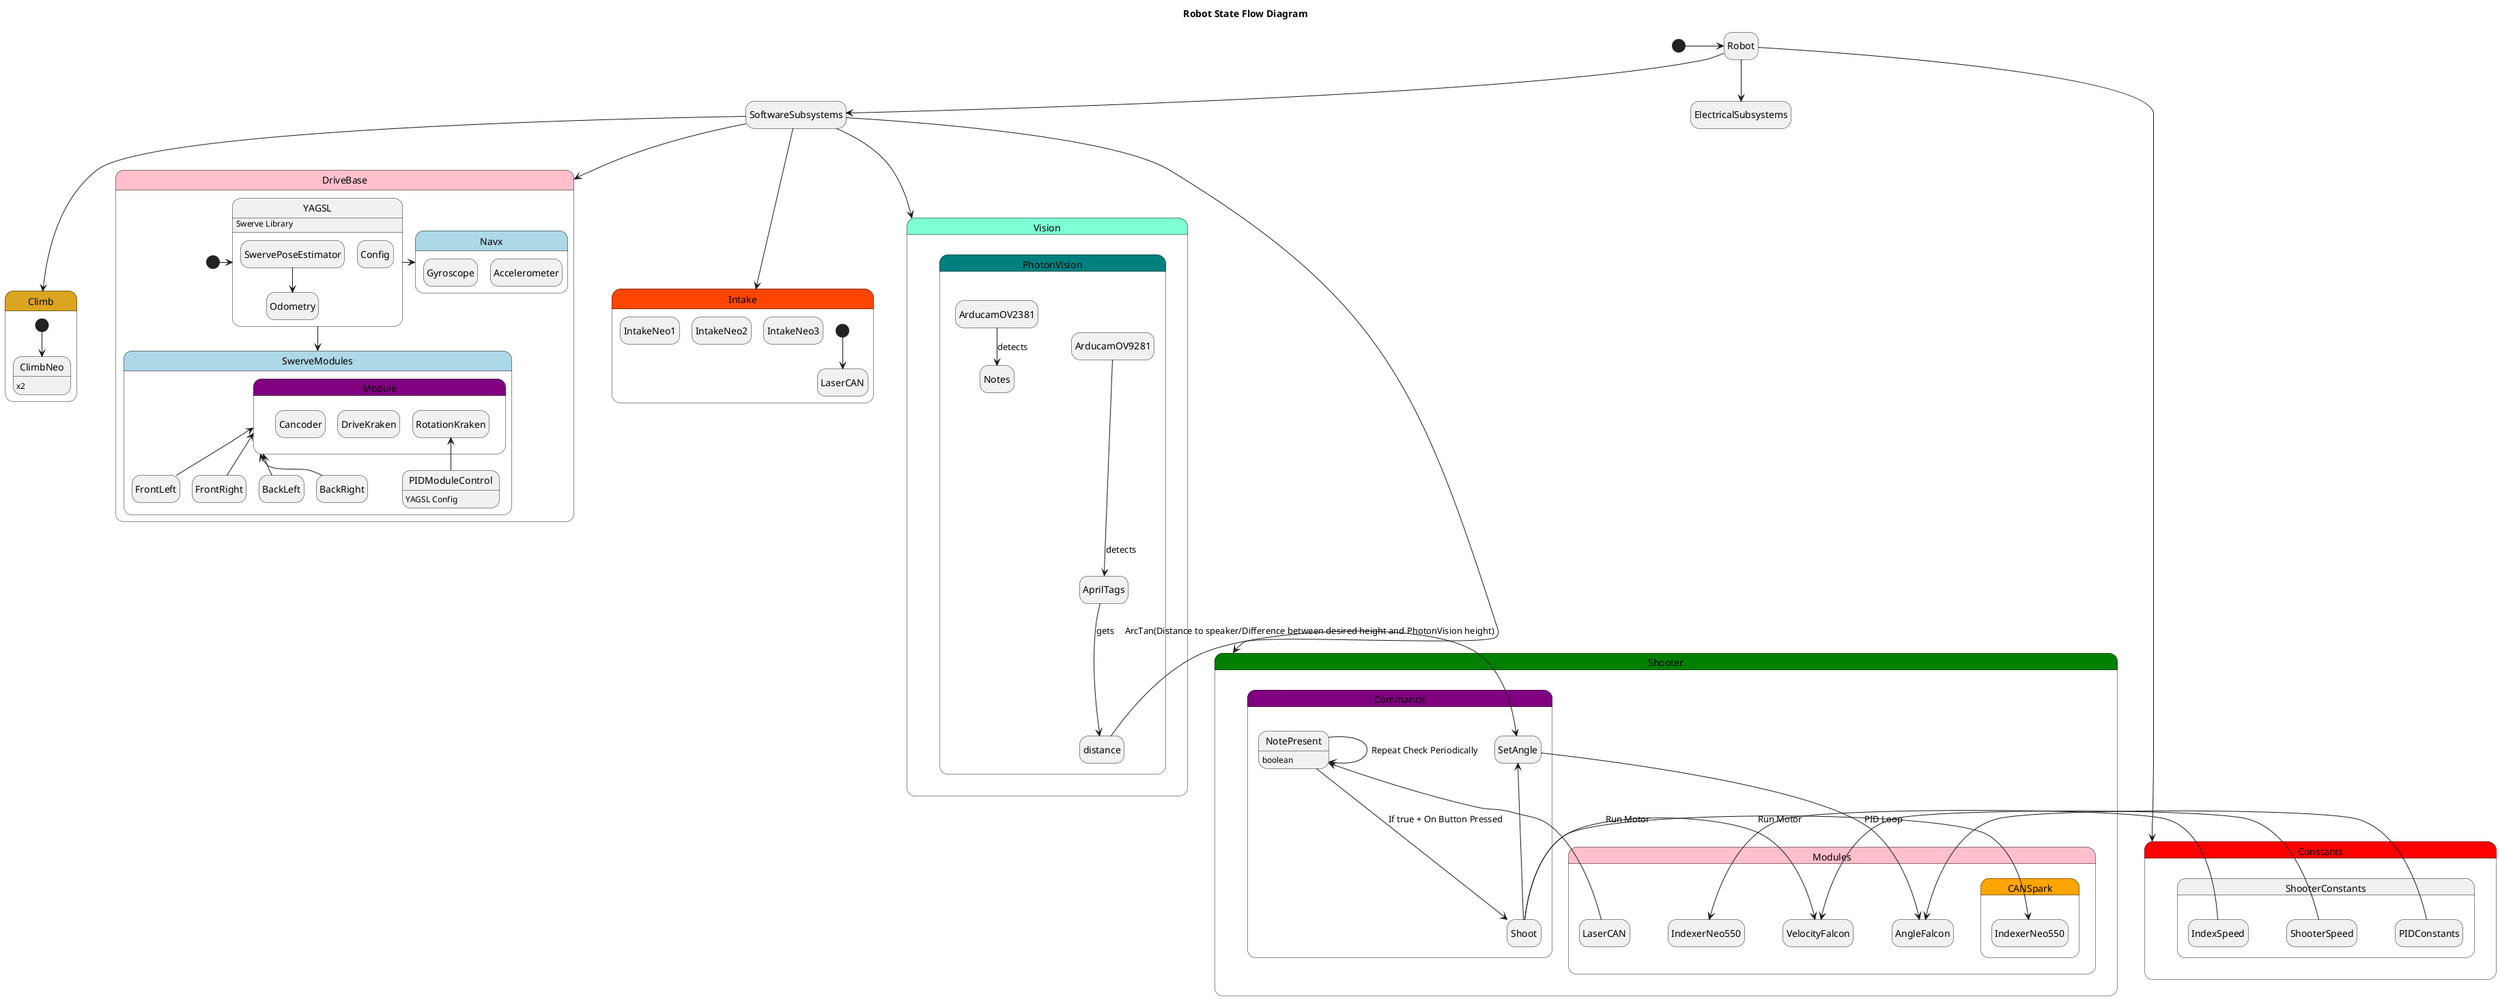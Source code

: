 @startuml

hide empty description

Title Robot State Flow Diagram

[*] -> Robot

Robot --> SoftwareSubsystems
state Constants #red{
  state ShooterConstants{
    state IndexSpeed
    state ShooterSpeed
    state PIDConstants
  }
}
Robot -d-> Constants



SoftwareSubsystems --> DriveBase

State DriveBase #pink {
  [*] -r-> YAGSL
  YAGSL --> SwerveModules
  YAGSL : Swerve Library
  state YAGSL {
    SwervePoseEstimator -d-> Odometry
    state Config
  }
  state SwerveModules #lightblue {
    state "FrontLeft" as fl
    state "FrontRight" as fr
    state "BackLeft" as bl
    state "BackRight" as br
    
    state Module #purple {
      state DriveKraken
      state RotationKraken
      state Cancoder
    }
    
    Module <-u- fl
    Module <-u- br
    Module <-u- bl
    Module <-u- fr
    

    state "PIDModuleControl" as drpid
    state drpid {
    
    }
    
    drpid : YAGSL Config
    drpid -u-> RotationKraken
    
    
    
  }

  YAGSL -r-> Navx
  State Navx #lightblue{
    
    State Gyroscope
    State Accelerometer
  }
}

SoftwareSubsystems --> Intake

state Intake #orangered  {
  state IntakeNeo1
  state IntakeNeo2
  state IntakeNeo3
  state LaserCAN  
  [*] -d-> Intake.LaserCAN
}

SoftwareSubsystems --> Shooter

state Shooter #green {
  state Modules #pink {
    state CANSpark #orange{
      state IndexerNeo550
    }
    state VelocityFalcon
    state AngleFalcon
    state Shooter.Modules.LaserCAN
  }
  state Commands #purple {
    state NotePresent
    state Shoot
    state SetAngle
  } 
  AngleFalcon <-d- SetAngle : PID Loop
  Shooter.Modules.LaserCAN -u-> NotePresent
  Commands.NotePresent : boolean
  Commands.NotePresent -> Commands.NotePresent : Repeat Check Periodically 
  Commands.NotePresent -d-> Shoot : If true + On Button Pressed
  Commands.Shoot -u-> Commands.SetAngle
  Commands.Shoot -u-> Modules.VelocityFalcon : Run Motor
  Commands.Shoot -u-> Modules.CANSpark.IndexerNeo550 : Run Motor
}

SoftwareSubsystems --> Climb

state Climb #goldenrod{
  [*] -d-> ClimbNeo
  ClimbNeo : x2
  
}

SoftwareSubsystems --> Vision
state Vision #aquamarine {

 state PhotonVision #teal { 
  state "ArducamOV9281" as apcam
  AprilTags <-d- apcam : detects
  AprilTags -d-> distance : gets
  ||
  state "ArducamOV2381" as notecam
  Notes <-d- notecam : detects
  
  }
  
  
}

Robot --> ElectricalSubsystems


Vision.PhotonVision.distance -> Shooter.Commands.SetAngle : ArcTan(Distance to speaker/Difference between desired height and PhotonVision height)
Constants.ShooterConstants.PIDConstants -> Shooter.Modules.AngleFalcon
Constants.ShooterConstants.ShooterSpeed -> Shooter.Modules.VelocityFalcon
Constants.ShooterConstants.IndexSpeed -> Shooter.Modules.IndexerNeo550




@enduml